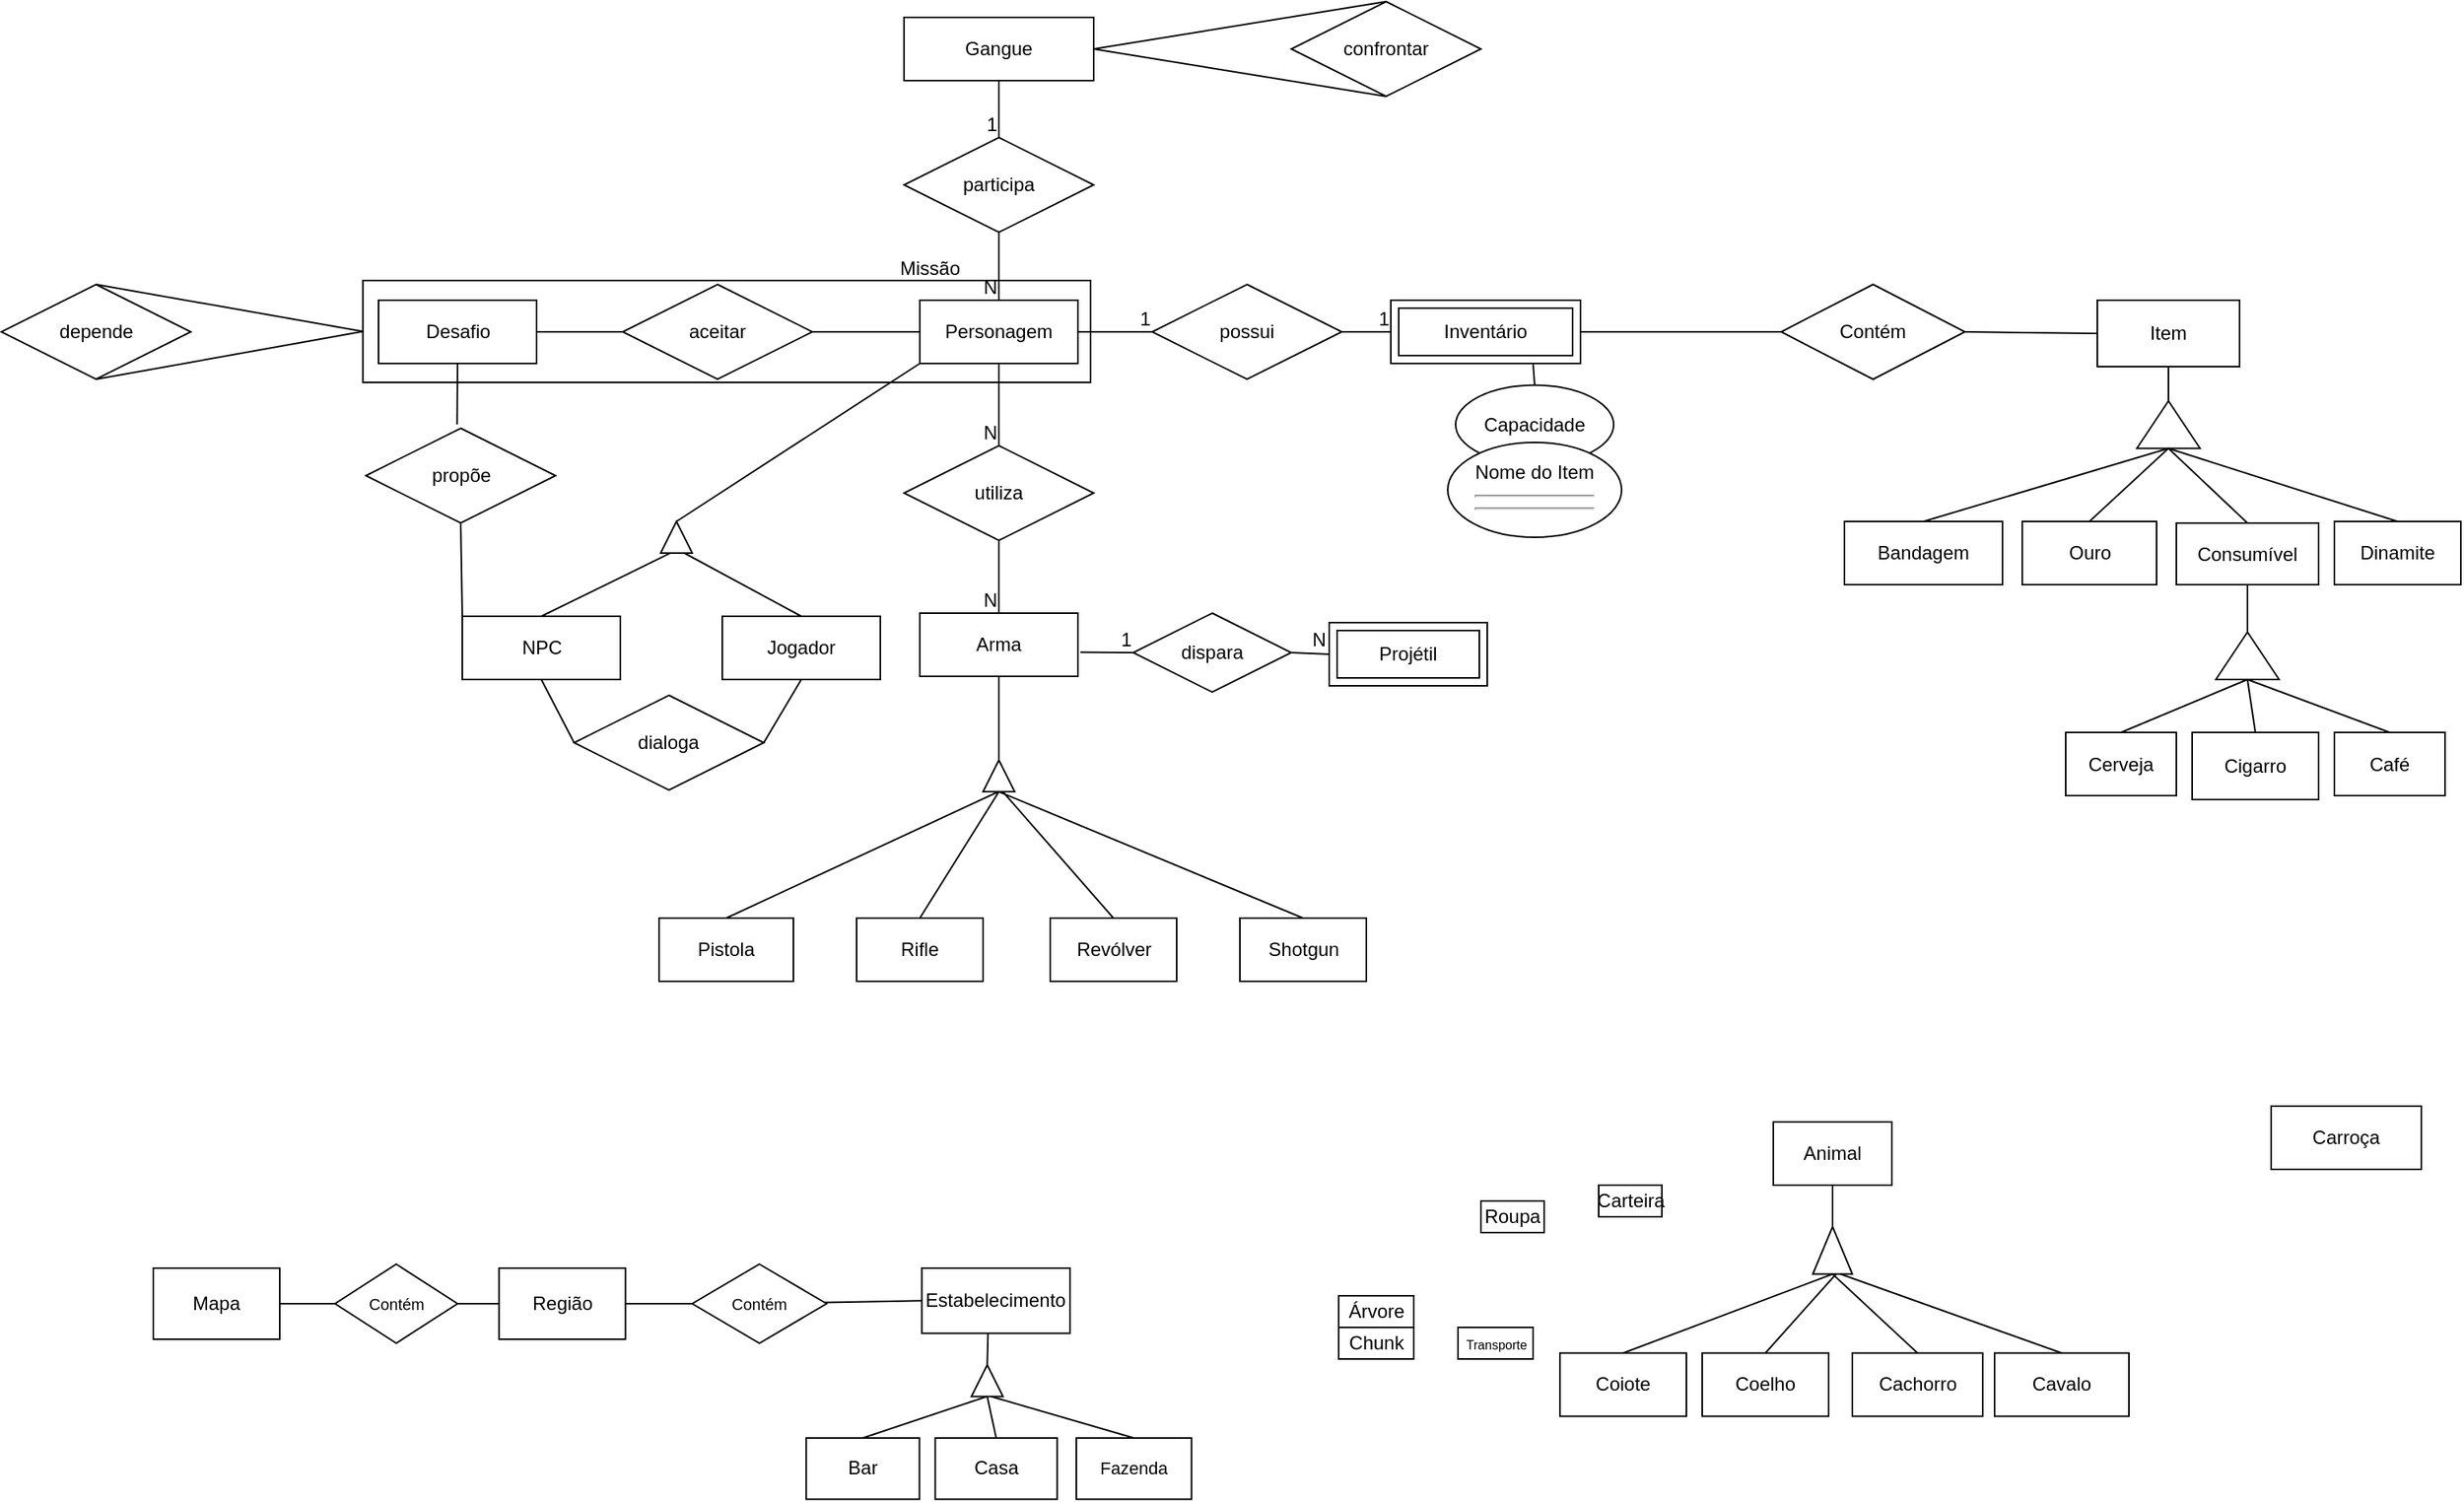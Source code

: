 <mxfile version="24.2.5" type="github">
  <diagram id="R2lEEEUBdFMjLlhIrx00" name="Page-1">
    <mxGraphModel dx="1972" dy="1700" grid="1" gridSize="10" guides="1" tooltips="1" connect="1" arrows="1" fold="1" page="1" pageScale="1" pageWidth="850" pageHeight="1100" math="0" shadow="0" extFonts="Permanent Marker^https://fonts.googleapis.com/css?family=Permanent+Marker">
      <root>
        <mxCell id="0" />
        <mxCell id="1" parent="0" />
        <mxCell id="edTjm4dISCqz6r1TiSTo-98" value="" style="group" parent="1" connectable="0" vertex="1">
          <mxGeometry x="152.63" y="122" width="498.75" height="90" as="geometry" />
        </mxCell>
        <mxCell id="edTjm4dISCqz6r1TiSTo-96" value="" style="rounded=0;whiteSpace=wrap;html=1;" parent="edTjm4dISCqz6r1TiSTo-98" vertex="1">
          <mxGeometry y="25.522" width="460.385" height="64.478" as="geometry" />
        </mxCell>
        <mxCell id="edTjm4dISCqz6r1TiSTo-97" value="Missão" style="text;html=1;align=center;verticalAlign=middle;resizable=1;points=[];autosize=1;strokeColor=none;fillColor=none;movable=1;rotatable=1;deletable=1;editable=1;locked=0;connectable=1;" parent="edTjm4dISCqz6r1TiSTo-98" vertex="1">
          <mxGeometry x="328.748" y="2.52" width="60" height="30" as="geometry" />
        </mxCell>
        <mxCell id="MHSS6djbWjyrjED063CA-1" value="Cachorro" style="whiteSpace=wrap;html=1;" parent="1" vertex="1">
          <mxGeometry x="1095" y="826.25" width="82.5" height="40" as="geometry" />
        </mxCell>
        <mxCell id="NFgqACAjN6bbBUPU2ulZ-8" value="Bar" style="whiteSpace=wrap;html=1;" parent="1" vertex="1">
          <mxGeometry x="433.12" y="880" width="71.63" height="38.75" as="geometry" />
        </mxCell>
        <mxCell id="PZfGzbShFNdAoiEEgzWy-10" value="Ouro" style="whiteSpace=wrap;html=1;" parent="1" vertex="1">
          <mxGeometry x="1202.5" y="300" width="85" height="40" as="geometry" />
        </mxCell>
        <mxCell id="PZfGzbShFNdAoiEEgzWy-11" value="Coiote" style="whiteSpace=wrap;html=1;" parent="1" vertex="1">
          <mxGeometry x="910" y="826.25" width="80" height="40" as="geometry" />
        </mxCell>
        <mxCell id="PZfGzbShFNdAoiEEgzWy-12" value="Bandagem" style="whiteSpace=wrap;html=1;" parent="1" vertex="1">
          <mxGeometry x="1090" y="300" width="100" height="40" as="geometry" />
        </mxCell>
        <mxCell id="PZfGzbShFNdAoiEEgzWy-14" value="Dinamite" style="whiteSpace=wrap;html=1;" parent="1" vertex="1">
          <mxGeometry x="1400" y="300" width="80" height="40" as="geometry" />
        </mxCell>
        <mxCell id="MHSS6djbWjyrjED063CA-3" value="Coelho" style="whiteSpace=wrap;html=1;" parent="1" vertex="1">
          <mxGeometry x="1000" y="826.25" width="80" height="40" as="geometry" />
        </mxCell>
        <mxCell id="MHSS6djbWjyrjED063CA-5" value="Carroça" style="whiteSpace=wrap;html=1;" parent="1" vertex="1">
          <mxGeometry x="1360" y="670" width="95" height="40" as="geometry" />
        </mxCell>
        <mxCell id="MHSS6djbWjyrjED063CA-6" value="Cavalo" style="whiteSpace=wrap;html=1;" parent="1" vertex="1">
          <mxGeometry x="1185" y="826.25" width="85" height="40" as="geometry" />
        </mxCell>
        <mxCell id="MHSS6djbWjyrjED063CA-7" value="Item" style="whiteSpace=wrap;html=1;" parent="1" vertex="1">
          <mxGeometry x="1250" y="160" width="90" height="42" as="geometry" />
        </mxCell>
        <mxCell id="yV0FYIFKv9BxsQTMN04u-23" value="Carteira" style="whiteSpace=wrap;html=1;" parent="1" vertex="1">
          <mxGeometry x="934.5" y="720" width="40" height="20" as="geometry" />
        </mxCell>
        <mxCell id="MHSS6djbWjyrjED063CA-9" value="Consumível" style="whiteSpace=wrap;html=1;" parent="1" vertex="1">
          <mxGeometry x="1300" y="301" width="90" height="39" as="geometry" />
        </mxCell>
        <mxCell id="MHSS6djbWjyrjED063CA-10" value="Cigarro" style="whiteSpace=wrap;html=1;" parent="1" vertex="1">
          <mxGeometry x="1310" y="433.5" width="80" height="42.5" as="geometry" />
        </mxCell>
        <mxCell id="MHSS6djbWjyrjED063CA-12" value="Cerveja" style="whiteSpace=wrap;html=1;" parent="1" vertex="1">
          <mxGeometry x="1230" y="433.5" width="70" height="40" as="geometry" />
        </mxCell>
        <mxCell id="MHSS6djbWjyrjED063CA-13" value="Café" style="whiteSpace=wrap;html=1;" parent="1" vertex="1">
          <mxGeometry x="1400" y="433.5" width="70" height="40" as="geometry" />
        </mxCell>
        <mxCell id="MHSS6djbWjyrjED063CA-14" value="Animal" style="whiteSpace=wrap;html=1;" parent="1" vertex="1">
          <mxGeometry x="1045" y="680" width="75" height="40" as="geometry" />
        </mxCell>
        <mxCell id="NFgqACAjN6bbBUPU2ulZ-4" value="Roupa" style="whiteSpace=wrap;html=1;" parent="1" vertex="1">
          <mxGeometry x="860" y="730" width="40" height="20" as="geometry" />
        </mxCell>
        <mxCell id="NFgqACAjN6bbBUPU2ulZ-10" value="&lt;font style=&quot;font-size: 11px;&quot;&gt;Fazenda&lt;/font&gt;" style="whiteSpace=wrap;html=1;" parent="1" vertex="1">
          <mxGeometry x="604" y="880" width="72.87" height="38.75" as="geometry" />
        </mxCell>
        <mxCell id="edTjm4dISCqz6r1TiSTo-13" value="Inventário" style="shape=ext;margin=3;double=1;whiteSpace=wrap;html=1;align=center;" parent="1" vertex="1">
          <mxGeometry x="803" y="160" width="120" height="40" as="geometry" />
        </mxCell>
        <mxCell id="edTjm4dISCqz6r1TiSTo-19" value="Personagem" style="whiteSpace=wrap;html=1;align=center;" parent="1" vertex="1">
          <mxGeometry x="505" y="160" width="100" height="40" as="geometry" />
        </mxCell>
        <mxCell id="edTjm4dISCqz6r1TiSTo-20" value="possui" style="shape=rhombus;perimeter=rhombusPerimeter;whiteSpace=wrap;html=1;align=center;" parent="1" vertex="1">
          <mxGeometry x="652" y="150" width="120" height="60" as="geometry" />
        </mxCell>
        <mxCell id="edTjm4dISCqz6r1TiSTo-21" value="" style="endArrow=none;html=1;rounded=0;exitX=1;exitY=0.5;exitDx=0;exitDy=0;entryX=0;entryY=0.5;entryDx=0;entryDy=0;" parent="1" source="edTjm4dISCqz6r1TiSTo-19" target="edTjm4dISCqz6r1TiSTo-20" edge="1">
          <mxGeometry relative="1" as="geometry">
            <mxPoint x="700" y="170" as="sourcePoint" />
            <mxPoint x="860" y="170" as="targetPoint" />
          </mxGeometry>
        </mxCell>
        <mxCell id="edTjm4dISCqz6r1TiSTo-22" value="1" style="resizable=0;html=1;whiteSpace=wrap;align=right;verticalAlign=bottom;" parent="edTjm4dISCqz6r1TiSTo-21" connectable="0" vertex="1">
          <mxGeometry x="1" relative="1" as="geometry" />
        </mxCell>
        <mxCell id="edTjm4dISCqz6r1TiSTo-23" value="" style="endArrow=none;html=1;rounded=0;exitX=1;exitY=0.5;exitDx=0;exitDy=0;entryX=0;entryY=0.5;entryDx=0;entryDy=0;" parent="1" source="edTjm4dISCqz6r1TiSTo-20" target="edTjm4dISCqz6r1TiSTo-13" edge="1">
          <mxGeometry relative="1" as="geometry">
            <mxPoint x="830" y="170" as="sourcePoint" />
            <mxPoint x="990" y="170" as="targetPoint" />
          </mxGeometry>
        </mxCell>
        <mxCell id="edTjm4dISCqz6r1TiSTo-24" value="1" style="resizable=0;html=1;whiteSpace=wrap;align=right;verticalAlign=bottom;" parent="edTjm4dISCqz6r1TiSTo-23" connectable="0" vertex="1">
          <mxGeometry x="1" relative="1" as="geometry" />
        </mxCell>
        <mxCell id="W9NuQ4Psg400-CG8Jt55-2" value="Região" style="whiteSpace=wrap;html=1;align=center;" parent="1" vertex="1">
          <mxGeometry x="238.75" y="772.5" width="80" height="45" as="geometry" />
        </mxCell>
        <mxCell id="W9NuQ4Psg400-CG8Jt55-3" value="Árvore" style="whiteSpace=wrap;html=1;align=center;" parent="1" vertex="1">
          <mxGeometry x="770" y="790" width="47.5" height="20" as="geometry" />
        </mxCell>
        <mxCell id="W9NuQ4Psg400-CG8Jt55-4" value="Chunk" style="whiteSpace=wrap;html=1;align=center;" parent="1" vertex="1">
          <mxGeometry x="770" y="810" width="47.5" height="20" as="geometry" />
        </mxCell>
        <mxCell id="W9NuQ4Psg400-CG8Jt55-5" value="&lt;font style=&quot;font-size: 8px;&quot;&gt;Transporte&lt;/font&gt;" style="whiteSpace=wrap;html=1;align=center;" parent="1" vertex="1">
          <mxGeometry x="845.5" y="810" width="47.5" height="20" as="geometry" />
        </mxCell>
        <mxCell id="W9NuQ4Psg400-CG8Jt55-6" value="Estabelecimento" style="whiteSpace=wrap;html=1;align=center;direction=south;" parent="1" vertex="1">
          <mxGeometry x="506.25" y="772.5" width="93.75" height="41.25" as="geometry" />
        </mxCell>
        <mxCell id="edTjm4dISCqz6r1TiSTo-25" value="Gangue" style="whiteSpace=wrap;html=1;align=center;" parent="1" vertex="1">
          <mxGeometry x="495" y="-19" width="120" height="40" as="geometry" />
        </mxCell>
        <mxCell id="edTjm4dISCqz6r1TiSTo-26" value="participa" style="shape=rhombus;perimeter=rhombusPerimeter;whiteSpace=wrap;html=1;align=center;" parent="1" vertex="1">
          <mxGeometry x="495" y="57" width="120" height="60" as="geometry" />
        </mxCell>
        <mxCell id="edTjm4dISCqz6r1TiSTo-35" value="" style="endArrow=none;html=1;rounded=0;exitX=0.5;exitY=1;exitDx=0;exitDy=0;entryX=0.5;entryY=0;entryDx=0;entryDy=0;" parent="1" source="edTjm4dISCqz6r1TiSTo-26" target="edTjm4dISCqz6r1TiSTo-19" edge="1">
          <mxGeometry relative="1" as="geometry">
            <mxPoint x="720" y="110" as="sourcePoint" />
            <mxPoint x="880" y="110" as="targetPoint" />
          </mxGeometry>
        </mxCell>
        <mxCell id="edTjm4dISCqz6r1TiSTo-36" value="N" style="resizable=0;html=1;whiteSpace=wrap;align=right;verticalAlign=bottom;" parent="edTjm4dISCqz6r1TiSTo-35" connectable="0" vertex="1">
          <mxGeometry x="1" relative="1" as="geometry" />
        </mxCell>
        <mxCell id="edTjm4dISCqz6r1TiSTo-37" value="" style="endArrow=none;html=1;rounded=0;exitX=0.5;exitY=1;exitDx=0;exitDy=0;entryX=0.5;entryY=0;entryDx=0;entryDy=0;" parent="1" source="edTjm4dISCqz6r1TiSTo-25" target="edTjm4dISCqz6r1TiSTo-26" edge="1">
          <mxGeometry relative="1" as="geometry">
            <mxPoint x="690" y="-70" as="sourcePoint" />
            <mxPoint x="850" y="-70" as="targetPoint" />
          </mxGeometry>
        </mxCell>
        <mxCell id="edTjm4dISCqz6r1TiSTo-38" value="1" style="resizable=0;html=1;whiteSpace=wrap;align=right;verticalAlign=bottom;" parent="edTjm4dISCqz6r1TiSTo-37" connectable="0" vertex="1">
          <mxGeometry x="1" relative="1" as="geometry" />
        </mxCell>
        <mxCell id="edTjm4dISCqz6r1TiSTo-39" value="Arma" style="whiteSpace=wrap;html=1;align=center;" parent="1" vertex="1">
          <mxGeometry x="505" y="358" width="100" height="40" as="geometry" />
        </mxCell>
        <mxCell id="7i5WLGqGZnLkVZAE3K9o-2" value="" style="endArrow=none;html=1;rounded=0;entryX=0;entryY=0.5;entryDx=0;entryDy=0;" parent="1" source="W9NuQ4Psg400-CG8Jt55-1" edge="1">
          <mxGeometry relative="1" as="geometry">
            <mxPoint x="100" y="794.81" as="sourcePoint" />
            <mxPoint x="135" y="795" as="targetPoint" />
          </mxGeometry>
        </mxCell>
        <mxCell id="edTjm4dISCqz6r1TiSTo-42" value="Projétil" style="shape=ext;margin=3;double=1;whiteSpace=wrap;html=1;align=center;" parent="1" vertex="1">
          <mxGeometry x="764" y="364" width="100" height="40" as="geometry" />
        </mxCell>
        <mxCell id="7i5WLGqGZnLkVZAE3K9o-3" value="" style="endArrow=none;html=1;rounded=0;entryX=0;entryY=0.5;entryDx=0;entryDy=0;exitX=1;exitY=0.5;exitDx=0;exitDy=0;" parent="1" source="7i5WLGqGZnLkVZAE3K9o-4" target="W9NuQ4Psg400-CG8Jt55-2" edge="1">
          <mxGeometry relative="1" as="geometry">
            <mxPoint x="185" y="794.81" as="sourcePoint" />
            <mxPoint x="225" y="795" as="targetPoint" />
          </mxGeometry>
        </mxCell>
        <mxCell id="edTjm4dISCqz6r1TiSTo-43" value="dispara" style="shape=rhombus;perimeter=rhombusPerimeter;whiteSpace=wrap;html=1;align=center;" parent="1" vertex="1">
          <mxGeometry x="640" y="358" width="100" height="50" as="geometry" />
        </mxCell>
        <mxCell id="7i5WLGqGZnLkVZAE3K9o-4" value="&lt;font style=&quot;font-size: 10px;&quot;&gt;Contém&lt;/font&gt;" style="shape=rhombus;perimeter=rhombusPerimeter;whiteSpace=wrap;html=1;align=center;" parent="1" vertex="1">
          <mxGeometry x="135" y="770" width="77.5" height="50" as="geometry" />
        </mxCell>
        <mxCell id="edTjm4dISCqz6r1TiSTo-47" value="" style="endArrow=none;html=1;rounded=0;exitX=1.016;exitY=0.618;exitDx=0;exitDy=0;exitPerimeter=0;entryX=0;entryY=0.5;entryDx=0;entryDy=0;" parent="1" source="edTjm4dISCqz6r1TiSTo-39" target="edTjm4dISCqz6r1TiSTo-43" edge="1">
          <mxGeometry relative="1" as="geometry">
            <mxPoint x="960" y="660" as="sourcePoint" />
            <mxPoint x="1120" y="660" as="targetPoint" />
          </mxGeometry>
        </mxCell>
        <mxCell id="edTjm4dISCqz6r1TiSTo-48" value="1" style="resizable=0;html=1;whiteSpace=wrap;align=right;verticalAlign=bottom;" parent="edTjm4dISCqz6r1TiSTo-47" connectable="0" vertex="1">
          <mxGeometry x="1" relative="1" as="geometry" />
        </mxCell>
        <mxCell id="85WI85ty-LJdvJp_Vegn-1" value="Capacidade" style="ellipse;whiteSpace=wrap;html=1;align=center;" parent="1" vertex="1">
          <mxGeometry x="844" y="213.75" width="100" height="50" as="geometry" />
        </mxCell>
        <mxCell id="edTjm4dISCqz6r1TiSTo-49" value="" style="endArrow=none;html=1;rounded=0;exitX=1;exitY=0.5;exitDx=0;exitDy=0;entryX=0;entryY=0.5;entryDx=0;entryDy=0;" parent="1" source="edTjm4dISCqz6r1TiSTo-43" target="edTjm4dISCqz6r1TiSTo-42" edge="1">
          <mxGeometry relative="1" as="geometry">
            <mxPoint x="920" y="640" as="sourcePoint" />
            <mxPoint x="1080" y="640" as="targetPoint" />
          </mxGeometry>
        </mxCell>
        <mxCell id="edTjm4dISCqz6r1TiSTo-50" value="N" style="resizable=0;html=1;whiteSpace=wrap;align=right;verticalAlign=bottom;" parent="edTjm4dISCqz6r1TiSTo-49" connectable="0" vertex="1">
          <mxGeometry x="1" relative="1" as="geometry" />
        </mxCell>
        <mxCell id="7i5WLGqGZnLkVZAE3K9o-5" value="" style="endArrow=none;html=1;rounded=0;entryX=0;entryY=0.5;entryDx=0;entryDy=0;exitX=1;exitY=0.5;exitDx=0;exitDy=0;" parent="1" source="W9NuQ4Psg400-CG8Jt55-2" edge="1">
          <mxGeometry relative="1" as="geometry">
            <mxPoint x="329.75" y="794.81" as="sourcePoint" />
            <mxPoint x="364.75" y="795" as="targetPoint" />
          </mxGeometry>
        </mxCell>
        <mxCell id="edTjm4dISCqz6r1TiSTo-51" value="Rifle" style="whiteSpace=wrap;html=1;align=center;" parent="1" vertex="1">
          <mxGeometry x="465" y="551" width="80" height="40" as="geometry" />
        </mxCell>
        <mxCell id="85WI85ty-LJdvJp_Vegn-2" value="" style="endArrow=none;html=1;rounded=0;entryX=0.75;entryY=1;entryDx=0;entryDy=0;exitX=0.5;exitY=0;exitDx=0;exitDy=0;" parent="1" source="85WI85ty-LJdvJp_Vegn-1" target="edTjm4dISCqz6r1TiSTo-13" edge="1">
          <mxGeometry width="50" height="50" relative="1" as="geometry">
            <mxPoint x="964" y="210" as="sourcePoint" />
            <mxPoint x="1014" y="160" as="targetPoint" />
          </mxGeometry>
        </mxCell>
        <mxCell id="85WI85ty-LJdvJp_Vegn-4" value="Nome do Item&lt;hr&gt;&lt;hr&gt;" style="ellipse;whiteSpace=wrap;html=1;align=center;" parent="1" vertex="1">
          <mxGeometry x="839" y="250" width="110" height="60" as="geometry" />
        </mxCell>
        <mxCell id="edTjm4dISCqz6r1TiSTo-52" value="Pistola" style="whiteSpace=wrap;html=1;align=center;" parent="1" vertex="1">
          <mxGeometry x="340" y="551" width="85" height="40" as="geometry" />
        </mxCell>
        <mxCell id="7i5WLGqGZnLkVZAE3K9o-6" value="" style="endArrow=none;html=1;rounded=0;entryX=0.5;entryY=1;entryDx=0;entryDy=0;" parent="1" source="7i5WLGqGZnLkVZAE3K9o-7" target="W9NuQ4Psg400-CG8Jt55-6" edge="1">
          <mxGeometry relative="1" as="geometry">
            <mxPoint x="414.75" y="794.81" as="sourcePoint" />
            <mxPoint x="454.75" y="795" as="targetPoint" />
          </mxGeometry>
        </mxCell>
        <mxCell id="edTjm4dISCqz6r1TiSTo-53" value="Shotgun" style="whiteSpace=wrap;html=1;align=center;" parent="1" vertex="1">
          <mxGeometry x="707.5" y="551" width="80" height="40" as="geometry" />
        </mxCell>
        <mxCell id="edTjm4dISCqz6r1TiSTo-54" value="Revólver" style="whiteSpace=wrap;html=1;align=center;" parent="1" vertex="1">
          <mxGeometry x="587.5" y="551" width="80" height="40" as="geometry" />
        </mxCell>
        <mxCell id="edTjm4dISCqz6r1TiSTo-55" value="Jogador" style="whiteSpace=wrap;html=1;align=center;" parent="1" vertex="1">
          <mxGeometry x="380" y="360" width="100" height="40" as="geometry" />
        </mxCell>
        <mxCell id="edTjm4dISCqz6r1TiSTo-56" value="NPC" style="whiteSpace=wrap;html=1;align=center;" parent="1" vertex="1">
          <mxGeometry x="215.5" y="360" width="100" height="40" as="geometry" />
        </mxCell>
        <mxCell id="7i5WLGqGZnLkVZAE3K9o-8" value="" style="triangle;whiteSpace=wrap;html=1;direction=north;" parent="1" vertex="1">
          <mxGeometry x="1070" y="746.25" width="25" height="30" as="geometry" />
        </mxCell>
        <mxCell id="7i5WLGqGZnLkVZAE3K9o-9" value="" style="endArrow=none;html=1;rounded=0;entryX=0.5;entryY=1;entryDx=0;entryDy=0;exitX=1;exitY=0.5;exitDx=0;exitDy=0;" parent="1" source="7i5WLGqGZnLkVZAE3K9o-8" target="MHSS6djbWjyrjED063CA-14" edge="1">
          <mxGeometry width="50" height="50" relative="1" as="geometry">
            <mxPoint x="1117.5" y="746.25" as="sourcePoint" />
            <mxPoint x="1167.5" y="696.25" as="targetPoint" />
          </mxGeometry>
        </mxCell>
        <mxCell id="7i5WLGqGZnLkVZAE3K9o-10" value="" style="endArrow=none;html=1;rounded=0;entryX=0;entryY=0.5;entryDx=0;entryDy=0;exitX=0.5;exitY=0;exitDx=0;exitDy=0;" parent="1" source="PZfGzbShFNdAoiEEgzWy-11" target="7i5WLGqGZnLkVZAE3K9o-8" edge="1">
          <mxGeometry width="50" height="50" relative="1" as="geometry">
            <mxPoint x="1095.5" y="766.25" as="sourcePoint" />
            <mxPoint x="1095.5" y="746.25" as="targetPoint" />
          </mxGeometry>
        </mxCell>
        <mxCell id="7i5WLGqGZnLkVZAE3K9o-11" value="" style="endArrow=none;html=1;rounded=0;entryX=0.5;entryY=1;entryDx=0;entryDy=0;exitX=0.5;exitY=0;exitDx=0;exitDy=0;" parent="1" source="MHSS6djbWjyrjED063CA-3" edge="1">
          <mxGeometry width="50" height="50" relative="1" as="geometry">
            <mxPoint x="1084.71" y="796.25" as="sourcePoint" />
            <mxPoint x="1084.71" y="776.25" as="targetPoint" />
          </mxGeometry>
        </mxCell>
        <mxCell id="7i5WLGqGZnLkVZAE3K9o-12" value="" style="endArrow=none;html=1;rounded=0;entryX=0;entryY=0.5;entryDx=0;entryDy=0;exitX=0.5;exitY=0;exitDx=0;exitDy=0;" parent="1" source="MHSS6djbWjyrjED063CA-1" target="7i5WLGqGZnLkVZAE3K9o-8" edge="1">
          <mxGeometry width="50" height="50" relative="1" as="geometry">
            <mxPoint x="1115.5" y="786.25" as="sourcePoint" />
            <mxPoint x="1115.5" y="766.25" as="targetPoint" />
          </mxGeometry>
        </mxCell>
        <mxCell id="7i5WLGqGZnLkVZAE3K9o-13" value="" style="endArrow=none;html=1;rounded=0;exitX=0.5;exitY=0;exitDx=0;exitDy=0;" parent="1" source="MHSS6djbWjyrjED063CA-6" edge="1">
          <mxGeometry width="50" height="50" relative="1" as="geometry">
            <mxPoint x="1125.5" y="796.25" as="sourcePoint" />
            <mxPoint x="1087.5" y="776.25" as="targetPoint" />
          </mxGeometry>
        </mxCell>
        <mxCell id="edTjm4dISCqz6r1TiSTo-68" value="" style="triangle;whiteSpace=wrap;html=1;direction=north;" parent="1" vertex="1">
          <mxGeometry x="545" y="451" width="20" height="20" as="geometry" />
        </mxCell>
        <mxCell id="edTjm4dISCqz6r1TiSTo-70" value="" style="endArrow=none;html=1;rounded=0;entryX=0.5;entryY=1;entryDx=0;entryDy=0;exitX=0.5;exitY=0;exitDx=0;exitDy=0;" parent="1" source="edTjm4dISCqz6r1TiSTo-52" edge="1">
          <mxGeometry width="50" height="50" relative="1" as="geometry">
            <mxPoint x="527.5" y="501" as="sourcePoint" />
            <mxPoint x="554.71" y="471" as="targetPoint" />
          </mxGeometry>
        </mxCell>
        <mxCell id="edTjm4dISCqz6r1TiSTo-71" value="" style="endArrow=none;html=1;rounded=0;entryX=0;entryY=0.5;entryDx=0;entryDy=0;exitX=0.5;exitY=0;exitDx=0;exitDy=0;" parent="1" source="edTjm4dISCqz6r1TiSTo-51" edge="1">
          <mxGeometry width="50" height="50" relative="1" as="geometry">
            <mxPoint x="582.5" y="501" as="sourcePoint" />
            <mxPoint x="555" y="471" as="targetPoint" />
          </mxGeometry>
        </mxCell>
        <mxCell id="edTjm4dISCqz6r1TiSTo-72" value="" style="endArrow=none;html=1;rounded=0;exitX=0.5;exitY=0;exitDx=0;exitDy=0;" parent="1" source="edTjm4dISCqz6r1TiSTo-54" edge="1">
          <mxGeometry width="50" height="50" relative="1" as="geometry">
            <mxPoint x="635" y="501" as="sourcePoint" />
            <mxPoint x="557.5" y="471" as="targetPoint" />
          </mxGeometry>
        </mxCell>
        <mxCell id="edTjm4dISCqz6r1TiSTo-73" value="" style="endArrow=none;html=1;rounded=0;exitX=0.5;exitY=1;exitDx=0;exitDy=0;entryX=1;entryY=0.5;entryDx=0;entryDy=0;" parent="1" source="edTjm4dISCqz6r1TiSTo-39" target="edTjm4dISCqz6r1TiSTo-68" edge="1">
          <mxGeometry relative="1" as="geometry">
            <mxPoint x="490" y="550" as="sourcePoint" />
            <mxPoint x="650" y="550" as="targetPoint" />
          </mxGeometry>
        </mxCell>
        <mxCell id="edTjm4dISCqz6r1TiSTo-75" value="" style="endArrow=none;html=1;rounded=0;exitX=0;exitY=0.5;exitDx=0;exitDy=0;entryX=0.5;entryY=0;entryDx=0;entryDy=0;" parent="1" target="edTjm4dISCqz6r1TiSTo-53" edge="1">
          <mxGeometry relative="1" as="geometry">
            <mxPoint x="555" y="471" as="sourcePoint" />
            <mxPoint x="1017.5" y="468" as="targetPoint" />
          </mxGeometry>
        </mxCell>
        <mxCell id="bdcIUMsAj0LZyXpdn6So-8" value="" style="triangle;whiteSpace=wrap;html=1;direction=north;" parent="1" vertex="1">
          <mxGeometry x="537.63" y="833.75" width="20" height="20" as="geometry" />
        </mxCell>
        <mxCell id="edTjm4dISCqz6r1TiSTo-77" value="utiliza" style="shape=rhombus;perimeter=rhombusPerimeter;whiteSpace=wrap;html=1;align=center;" parent="1" vertex="1">
          <mxGeometry x="495" y="252" width="120" height="60" as="geometry" />
        </mxCell>
        <mxCell id="bdcIUMsAj0LZyXpdn6So-9" value="" style="endArrow=none;html=1;rounded=0;entryX=0.5;entryY=1;entryDx=0;entryDy=0;exitX=1;exitY=0.5;exitDx=0;exitDy=0;" parent="1" source="bdcIUMsAj0LZyXpdn6So-8" edge="1">
          <mxGeometry width="50" height="50" relative="1" as="geometry">
            <mxPoint x="580.13" y="823.75" as="sourcePoint" />
            <mxPoint x="548.13" y="813.75" as="targetPoint" />
          </mxGeometry>
        </mxCell>
        <mxCell id="edTjm4dISCqz6r1TiSTo-78" value="" style="endArrow=none;html=1;rounded=0;exitX=0.5;exitY=1;exitDx=0;exitDy=0;entryX=0.5;entryY=0;entryDx=0;entryDy=0;" parent="1" source="edTjm4dISCqz6r1TiSTo-19" target="edTjm4dISCqz6r1TiSTo-77" edge="1">
          <mxGeometry relative="1" as="geometry">
            <mxPoint x="760" y="350" as="sourcePoint" />
            <mxPoint x="920" y="350" as="targetPoint" />
          </mxGeometry>
        </mxCell>
        <mxCell id="edTjm4dISCqz6r1TiSTo-79" value="N" style="resizable=0;html=1;whiteSpace=wrap;align=right;verticalAlign=bottom;" parent="edTjm4dISCqz6r1TiSTo-78" connectable="0" vertex="1">
          <mxGeometry x="1" relative="1" as="geometry" />
        </mxCell>
        <mxCell id="bdcIUMsAj0LZyXpdn6So-11" value="" style="endArrow=none;html=1;rounded=0;entryX=0.5;entryY=1;entryDx=0;entryDy=0;exitX=0.5;exitY=0;exitDx=0;exitDy=0;" parent="1" source="NFgqACAjN6bbBUPU2ulZ-8" edge="1">
          <mxGeometry width="50" height="50" relative="1" as="geometry">
            <mxPoint x="520.13" y="883.75" as="sourcePoint" />
            <mxPoint x="547.34" y="853.75" as="targetPoint" />
          </mxGeometry>
        </mxCell>
        <mxCell id="edTjm4dISCqz6r1TiSTo-80" value="" style="endArrow=none;html=1;rounded=0;exitX=0.5;exitY=1;exitDx=0;exitDy=0;entryX=0.5;entryY=0;entryDx=0;entryDy=0;" parent="1" source="edTjm4dISCqz6r1TiSTo-77" target="edTjm4dISCqz6r1TiSTo-39" edge="1">
          <mxGeometry relative="1" as="geometry">
            <mxPoint x="640" y="500" as="sourcePoint" />
            <mxPoint x="800" y="500" as="targetPoint" />
          </mxGeometry>
        </mxCell>
        <mxCell id="edTjm4dISCqz6r1TiSTo-81" value="N" style="resizable=0;html=1;whiteSpace=wrap;align=right;verticalAlign=bottom;" parent="edTjm4dISCqz6r1TiSTo-80" connectable="0" vertex="1">
          <mxGeometry x="1" relative="1" as="geometry" />
        </mxCell>
        <mxCell id="edTjm4dISCqz6r1TiSTo-82" value="" style="triangle;whiteSpace=wrap;html=1;direction=north;" parent="1" vertex="1">
          <mxGeometry x="341" y="300" width="20" height="20" as="geometry" />
        </mxCell>
        <mxCell id="bdcIUMsAj0LZyXpdn6So-12" value="" style="endArrow=none;html=1;rounded=0;entryX=0;entryY=0.5;entryDx=0;entryDy=0;exitX=0.5;exitY=0;exitDx=0;exitDy=0;" parent="1" source="bdcIUMsAj0LZyXpdn6So-14" target="bdcIUMsAj0LZyXpdn6So-8" edge="1">
          <mxGeometry width="50" height="50" relative="1" as="geometry">
            <mxPoint x="575.13" y="883.75" as="sourcePoint" />
            <mxPoint x="578.13" y="843.75" as="targetPoint" />
          </mxGeometry>
        </mxCell>
        <mxCell id="edTjm4dISCqz6r1TiSTo-84" value="" style="endArrow=none;html=1;rounded=0;exitX=0;exitY=1;exitDx=0;exitDy=0;entryX=1;entryY=0.5;entryDx=0;entryDy=0;" parent="1" source="edTjm4dISCqz6r1TiSTo-19" target="edTjm4dISCqz6r1TiSTo-82" edge="1">
          <mxGeometry relative="1" as="geometry">
            <mxPoint x="610" y="230" as="sourcePoint" />
            <mxPoint x="770" y="230" as="targetPoint" />
          </mxGeometry>
        </mxCell>
        <mxCell id="bdcIUMsAj0LZyXpdn6So-13" value="" style="endArrow=none;html=1;rounded=0;exitX=0.5;exitY=0;exitDx=0;exitDy=0;" parent="1" source="NFgqACAjN6bbBUPU2ulZ-10" edge="1">
          <mxGeometry width="50" height="50" relative="1" as="geometry">
            <mxPoint x="628.13" y="883.75" as="sourcePoint" />
            <mxPoint x="550.13" y="853.75" as="targetPoint" />
          </mxGeometry>
        </mxCell>
        <mxCell id="edTjm4dISCqz6r1TiSTo-86" value="" style="endArrow=none;html=1;rounded=0;exitX=0;exitY=0.75;exitDx=0;exitDy=0;entryX=0.5;entryY=0;entryDx=0;entryDy=0;" parent="1" source="edTjm4dISCqz6r1TiSTo-82" target="edTjm4dISCqz6r1TiSTo-55" edge="1">
          <mxGeometry relative="1" as="geometry">
            <mxPoint x="694" y="293.13" as="sourcePoint" />
            <mxPoint x="854" y="293.13" as="targetPoint" />
          </mxGeometry>
        </mxCell>
        <mxCell id="bdcIUMsAj0LZyXpdn6So-14" value="Casa" style="whiteSpace=wrap;html=1;" parent="1" vertex="1">
          <mxGeometry x="514.74" y="880" width="77.13" height="38.75" as="geometry" />
        </mxCell>
        <mxCell id="edTjm4dISCqz6r1TiSTo-87" value="" style="endArrow=none;html=1;rounded=0;exitX=0.008;exitY=0.325;exitDx=0;exitDy=0;entryX=0.5;entryY=0;entryDx=0;entryDy=0;exitPerimeter=0;" parent="1" source="edTjm4dISCqz6r1TiSTo-82" target="edTjm4dISCqz6r1TiSTo-56" edge="1">
          <mxGeometry relative="1" as="geometry">
            <mxPoint x="664" y="283.13" as="sourcePoint" />
            <mxPoint x="824" y="283.13" as="targetPoint" />
          </mxGeometry>
        </mxCell>
        <mxCell id="edTjm4dISCqz6r1TiSTo-88" value="confrontar" style="shape=rhombus;perimeter=rhombusPerimeter;whiteSpace=wrap;html=1;align=center;" parent="1" vertex="1">
          <mxGeometry x="740" y="-29" width="120" height="60" as="geometry" />
        </mxCell>
        <mxCell id="edTjm4dISCqz6r1TiSTo-89" value="" style="endArrow=none;html=1;rounded=0;exitX=1;exitY=0.5;exitDx=0;exitDy=0;entryX=0.5;entryY=0;entryDx=0;entryDy=0;" parent="1" source="edTjm4dISCqz6r1TiSTo-25" target="edTjm4dISCqz6r1TiSTo-88" edge="1">
          <mxGeometry relative="1" as="geometry">
            <mxPoint x="700" y="-140" as="sourcePoint" />
            <mxPoint x="860" y="-140" as="targetPoint" />
          </mxGeometry>
        </mxCell>
        <mxCell id="W9NuQ4Psg400-CG8Jt55-1" value="Mapa" style="whiteSpace=wrap;html=1;align=center;" parent="1" vertex="1">
          <mxGeometry x="20" y="772.5" width="80" height="45" as="geometry" />
        </mxCell>
        <mxCell id="7i5WLGqGZnLkVZAE3K9o-7" value="&lt;font style=&quot;font-size: 10px;&quot;&gt;Contém&lt;/font&gt;" style="shape=rhombus;perimeter=rhombusPerimeter;whiteSpace=wrap;html=1;align=center;" parent="1" vertex="1">
          <mxGeometry x="361" y="770" width="85" height="50" as="geometry" />
        </mxCell>
        <mxCell id="edTjm4dISCqz6r1TiSTo-90" value="" style="endArrow=none;html=1;rounded=0;exitX=1;exitY=0.5;exitDx=0;exitDy=0;entryX=0.5;entryY=1;entryDx=0;entryDy=0;" parent="1" source="edTjm4dISCqz6r1TiSTo-25" target="edTjm4dISCqz6r1TiSTo-88" edge="1">
          <mxGeometry relative="1" as="geometry">
            <mxPoint x="690" y="-160" as="sourcePoint" />
            <mxPoint x="850" y="-160" as="targetPoint" />
          </mxGeometry>
        </mxCell>
        <mxCell id="edTjm4dISCqz6r1TiSTo-91" value="Desafio" style="whiteSpace=wrap;html=1;align=center;" parent="1" vertex="1">
          <mxGeometry x="162.5" y="160" width="100" height="40" as="geometry" />
        </mxCell>
        <mxCell id="edTjm4dISCqz6r1TiSTo-93" value="aceitar" style="shape=rhombus;perimeter=rhombusPerimeter;whiteSpace=wrap;html=1;align=center;" parent="1" vertex="1">
          <mxGeometry x="317" y="150" width="120" height="60" as="geometry" />
        </mxCell>
        <mxCell id="edTjm4dISCqz6r1TiSTo-94" value="" style="endArrow=none;html=1;rounded=0;exitX=1;exitY=0.5;exitDx=0;exitDy=0;entryX=0;entryY=0.5;entryDx=0;entryDy=0;" parent="1" source="edTjm4dISCqz6r1TiSTo-93" target="edTjm4dISCqz6r1TiSTo-19" edge="1">
          <mxGeometry relative="1" as="geometry">
            <mxPoint x="420" y="250" as="sourcePoint" />
            <mxPoint x="580" y="250" as="targetPoint" />
          </mxGeometry>
        </mxCell>
        <mxCell id="edTjm4dISCqz6r1TiSTo-95" value="" style="endArrow=none;html=1;rounded=0;exitX=1;exitY=0.5;exitDx=0;exitDy=0;entryX=0;entryY=0.5;entryDx=0;entryDy=0;" parent="1" source="edTjm4dISCqz6r1TiSTo-91" target="edTjm4dISCqz6r1TiSTo-93" edge="1">
          <mxGeometry relative="1" as="geometry">
            <mxPoint x="290" y="290" as="sourcePoint" />
            <mxPoint x="450" y="290" as="targetPoint" />
          </mxGeometry>
        </mxCell>
        <mxCell id="edTjm4dISCqz6r1TiSTo-101" value="depende" style="shape=rhombus;perimeter=rhombusPerimeter;whiteSpace=wrap;html=1;align=center;" parent="1" vertex="1">
          <mxGeometry x="-76.25" y="150" width="120" height="60" as="geometry" />
        </mxCell>
        <mxCell id="edTjm4dISCqz6r1TiSTo-102" value="" style="endArrow=none;html=1;rounded=0;entryX=0;entryY=0.5;entryDx=0;entryDy=0;exitX=0.5;exitY=0;exitDx=0;exitDy=0;" parent="1" source="edTjm4dISCqz6r1TiSTo-101" target="edTjm4dISCqz6r1TiSTo-96" edge="1">
          <mxGeometry relative="1" as="geometry">
            <mxPoint x="30" y="110" as="sourcePoint" />
            <mxPoint x="190" y="110" as="targetPoint" />
          </mxGeometry>
        </mxCell>
        <mxCell id="edTjm4dISCqz6r1TiSTo-103" value="" style="endArrow=none;html=1;rounded=0;exitX=0.5;exitY=1;exitDx=0;exitDy=0;entryX=0;entryY=0.5;entryDx=0;entryDy=0;" parent="1" source="edTjm4dISCqz6r1TiSTo-101" target="edTjm4dISCqz6r1TiSTo-96" edge="1">
          <mxGeometry relative="1" as="geometry">
            <mxPoint x="50" y="240" as="sourcePoint" />
            <mxPoint x="210" y="240" as="targetPoint" />
          </mxGeometry>
        </mxCell>
        <mxCell id="zrA66kBHLIKpK4oijakD-1" value="Contém" style="shape=rhombus;perimeter=rhombusPerimeter;whiteSpace=wrap;html=1;align=center;" vertex="1" parent="1">
          <mxGeometry x="1050" y="150" width="116.25" height="60" as="geometry" />
        </mxCell>
        <mxCell id="edTjm4dISCqz6r1TiSTo-104" value="dialoga" style="shape=rhombus;perimeter=rhombusPerimeter;whiteSpace=wrap;html=1;align=center;" vertex="1" parent="1">
          <mxGeometry x="286.25" y="410" width="120" height="60" as="geometry" />
        </mxCell>
        <mxCell id="zrA66kBHLIKpK4oijakD-2" value="" style="endArrow=none;html=1;rounded=0;exitX=1;exitY=0.5;exitDx=0;exitDy=0;entryX=0;entryY=0.5;entryDx=0;entryDy=0;" edge="1" parent="1" source="edTjm4dISCqz6r1TiSTo-13" target="zrA66kBHLIKpK4oijakD-1">
          <mxGeometry relative="1" as="geometry">
            <mxPoint x="1090" y="270" as="sourcePoint" />
            <mxPoint x="1250" y="270" as="targetPoint" />
          </mxGeometry>
        </mxCell>
        <mxCell id="zrA66kBHLIKpK4oijakD-3" value="" style="endArrow=none;html=1;rounded=0;entryX=0;entryY=0.5;entryDx=0;entryDy=0;exitX=1;exitY=0.5;exitDx=0;exitDy=0;" edge="1" parent="1" source="zrA66kBHLIKpK4oijakD-1" target="MHSS6djbWjyrjED063CA-7">
          <mxGeometry relative="1" as="geometry">
            <mxPoint x="1030" y="230" as="sourcePoint" />
            <mxPoint x="1190" y="230" as="targetPoint" />
          </mxGeometry>
        </mxCell>
        <mxCell id="edTjm4dISCqz6r1TiSTo-105" value="" style="endArrow=none;html=1;rounded=0;exitX=0.5;exitY=1;exitDx=0;exitDy=0;entryX=1;entryY=0.5;entryDx=0;entryDy=0;" edge="1" parent="1" source="edTjm4dISCqz6r1TiSTo-55" target="edTjm4dISCqz6r1TiSTo-104">
          <mxGeometry relative="1" as="geometry">
            <mxPoint x="224" y="403.13" as="sourcePoint" />
            <mxPoint x="384" y="403.13" as="targetPoint" />
          </mxGeometry>
        </mxCell>
        <mxCell id="zrA66kBHLIKpK4oijakD-4" value="" style="endArrow=none;html=1;rounded=0;entryX=0.5;entryY=1;entryDx=0;entryDy=0;" edge="1" parent="1" target="MHSS6djbWjyrjED063CA-7">
          <mxGeometry relative="1" as="geometry">
            <mxPoint x="1295" y="230" as="sourcePoint" />
            <mxPoint x="1440" y="230" as="targetPoint" />
          </mxGeometry>
        </mxCell>
        <mxCell id="edTjm4dISCqz6r1TiSTo-106" value="" style="endArrow=none;html=1;rounded=0;exitX=0;exitY=0.5;exitDx=0;exitDy=0;entryX=0.5;entryY=1;entryDx=0;entryDy=0;" edge="1" parent="1" source="edTjm4dISCqz6r1TiSTo-104" target="edTjm4dISCqz6r1TiSTo-56">
          <mxGeometry relative="1" as="geometry">
            <mxPoint x="804" y="403.13" as="sourcePoint" />
            <mxPoint x="964" y="403.13" as="targetPoint" />
          </mxGeometry>
        </mxCell>
        <mxCell id="zrA66kBHLIKpK4oijakD-5" value="" style="triangle;whiteSpace=wrap;html=1;direction=north;" vertex="1" parent="1">
          <mxGeometry x="1275" y="223.75" width="40" height="30" as="geometry" />
        </mxCell>
        <mxCell id="edTjm4dISCqz6r1TiSTo-109" value="propõe" style="shape=rhombus;perimeter=rhombusPerimeter;whiteSpace=wrap;html=1;align=center;" vertex="1" parent="1">
          <mxGeometry x="154.5" y="241" width="120" height="60" as="geometry" />
        </mxCell>
        <mxCell id="edTjm4dISCqz6r1TiSTo-112" value="" style="endArrow=none;html=1;rounded=0;exitX=0.5;exitY=1;exitDx=0;exitDy=0;entryX=0;entryY=0;entryDx=0;entryDy=0;" edge="1" parent="1" source="edTjm4dISCqz6r1TiSTo-109" target="edTjm4dISCqz6r1TiSTo-56">
          <mxGeometry relative="1" as="geometry">
            <mxPoint x="180" y="310" as="sourcePoint" />
            <mxPoint x="340" y="310" as="targetPoint" />
          </mxGeometry>
        </mxCell>
        <mxCell id="edTjm4dISCqz6r1TiSTo-113" value="" style="endArrow=none;html=1;rounded=0;exitX=0.5;exitY=1;exitDx=0;exitDy=0;entryX=0.481;entryY=-0.04;entryDx=0;entryDy=0;entryPerimeter=0;" edge="1" parent="1" source="edTjm4dISCqz6r1TiSTo-91" target="edTjm4dISCqz6r1TiSTo-109">
          <mxGeometry relative="1" as="geometry">
            <mxPoint x="260" y="220" as="sourcePoint" />
            <mxPoint x="420" y="220" as="targetPoint" />
          </mxGeometry>
        </mxCell>
        <mxCell id="zrA66kBHLIKpK4oijakD-6" value="" style="endArrow=none;html=1;rounded=0;entryX=0;entryY=0.5;entryDx=0;entryDy=0;exitX=0.5;exitY=0;exitDx=0;exitDy=0;" edge="1" parent="1" source="PZfGzbShFNdAoiEEgzWy-12" target="zrA66kBHLIKpK4oijakD-5">
          <mxGeometry width="50" height="50" relative="1" as="geometry">
            <mxPoint x="1240" y="310" as="sourcePoint" />
            <mxPoint x="1290" y="260" as="targetPoint" />
          </mxGeometry>
        </mxCell>
        <mxCell id="zrA66kBHLIKpK4oijakD-7" value="" style="endArrow=none;html=1;rounded=0;entryX=0;entryY=0.5;entryDx=0;entryDy=0;exitX=0.5;exitY=0;exitDx=0;exitDy=0;" edge="1" parent="1" source="PZfGzbShFNdAoiEEgzWy-10" target="zrA66kBHLIKpK4oijakD-5">
          <mxGeometry width="50" height="50" relative="1" as="geometry">
            <mxPoint x="1240" y="310" as="sourcePoint" />
            <mxPoint x="1290" y="260" as="targetPoint" />
          </mxGeometry>
        </mxCell>
        <mxCell id="zrA66kBHLIKpK4oijakD-8" value="" style="endArrow=none;html=1;rounded=0;entryX=0;entryY=0.5;entryDx=0;entryDy=0;exitX=0.5;exitY=0;exitDx=0;exitDy=0;" edge="1" parent="1" source="MHSS6djbWjyrjED063CA-9" target="zrA66kBHLIKpK4oijakD-5">
          <mxGeometry width="50" height="50" relative="1" as="geometry">
            <mxPoint x="1240" y="310" as="sourcePoint" />
            <mxPoint x="1290" y="260" as="targetPoint" />
          </mxGeometry>
        </mxCell>
        <mxCell id="zrA66kBHLIKpK4oijakD-9" value="" style="endArrow=none;html=1;rounded=0;entryX=0;entryY=0.5;entryDx=0;entryDy=0;exitX=0.5;exitY=0;exitDx=0;exitDy=0;" edge="1" parent="1" source="PZfGzbShFNdAoiEEgzWy-14" target="zrA66kBHLIKpK4oijakD-5">
          <mxGeometry width="50" height="50" relative="1" as="geometry">
            <mxPoint x="1240" y="310" as="sourcePoint" />
            <mxPoint x="1290" y="260" as="targetPoint" />
          </mxGeometry>
        </mxCell>
        <mxCell id="zrA66kBHLIKpK4oijakD-10" value="" style="triangle;whiteSpace=wrap;html=1;direction=north;" vertex="1" parent="1">
          <mxGeometry x="1325" y="370" width="40" height="30" as="geometry" />
        </mxCell>
        <mxCell id="zrA66kBHLIKpK4oijakD-11" value="" style="endArrow=none;html=1;rounded=0;entryX=0.5;entryY=1;entryDx=0;entryDy=0;exitX=1;exitY=0.5;exitDx=0;exitDy=0;" edge="1" parent="1" source="zrA66kBHLIKpK4oijakD-10" target="MHSS6djbWjyrjED063CA-9">
          <mxGeometry width="50" height="50" relative="1" as="geometry">
            <mxPoint x="1240" y="450" as="sourcePoint" />
            <mxPoint x="1290" y="400" as="targetPoint" />
          </mxGeometry>
        </mxCell>
        <mxCell id="zrA66kBHLIKpK4oijakD-12" value="" style="endArrow=none;html=1;rounded=0;entryX=0;entryY=0.5;entryDx=0;entryDy=0;exitX=0.5;exitY=0;exitDx=0;exitDy=0;" edge="1" parent="1" source="MHSS6djbWjyrjED063CA-12" target="zrA66kBHLIKpK4oijakD-10">
          <mxGeometry width="50" height="50" relative="1" as="geometry">
            <mxPoint x="1240" y="450" as="sourcePoint" />
            <mxPoint x="1290" y="400" as="targetPoint" />
          </mxGeometry>
        </mxCell>
        <mxCell id="zrA66kBHLIKpK4oijakD-13" value="" style="endArrow=none;html=1;rounded=0;entryX=0;entryY=0.5;entryDx=0;entryDy=0;exitX=0.5;exitY=0;exitDx=0;exitDy=0;" edge="1" parent="1" source="MHSS6djbWjyrjED063CA-10" target="zrA66kBHLIKpK4oijakD-10">
          <mxGeometry width="50" height="50" relative="1" as="geometry">
            <mxPoint x="1240" y="450" as="sourcePoint" />
            <mxPoint x="1290" y="400" as="targetPoint" />
          </mxGeometry>
        </mxCell>
        <mxCell id="zrA66kBHLIKpK4oijakD-14" value="" style="endArrow=none;html=1;rounded=0;entryX=0;entryY=0.5;entryDx=0;entryDy=0;exitX=0.5;exitY=0;exitDx=0;exitDy=0;" edge="1" parent="1" source="MHSS6djbWjyrjED063CA-13" target="zrA66kBHLIKpK4oijakD-10">
          <mxGeometry width="50" height="50" relative="1" as="geometry">
            <mxPoint x="1240" y="450" as="sourcePoint" />
            <mxPoint x="1290" y="400" as="targetPoint" />
          </mxGeometry>
        </mxCell>
      </root>
    </mxGraphModel>
  </diagram>
</mxfile>
